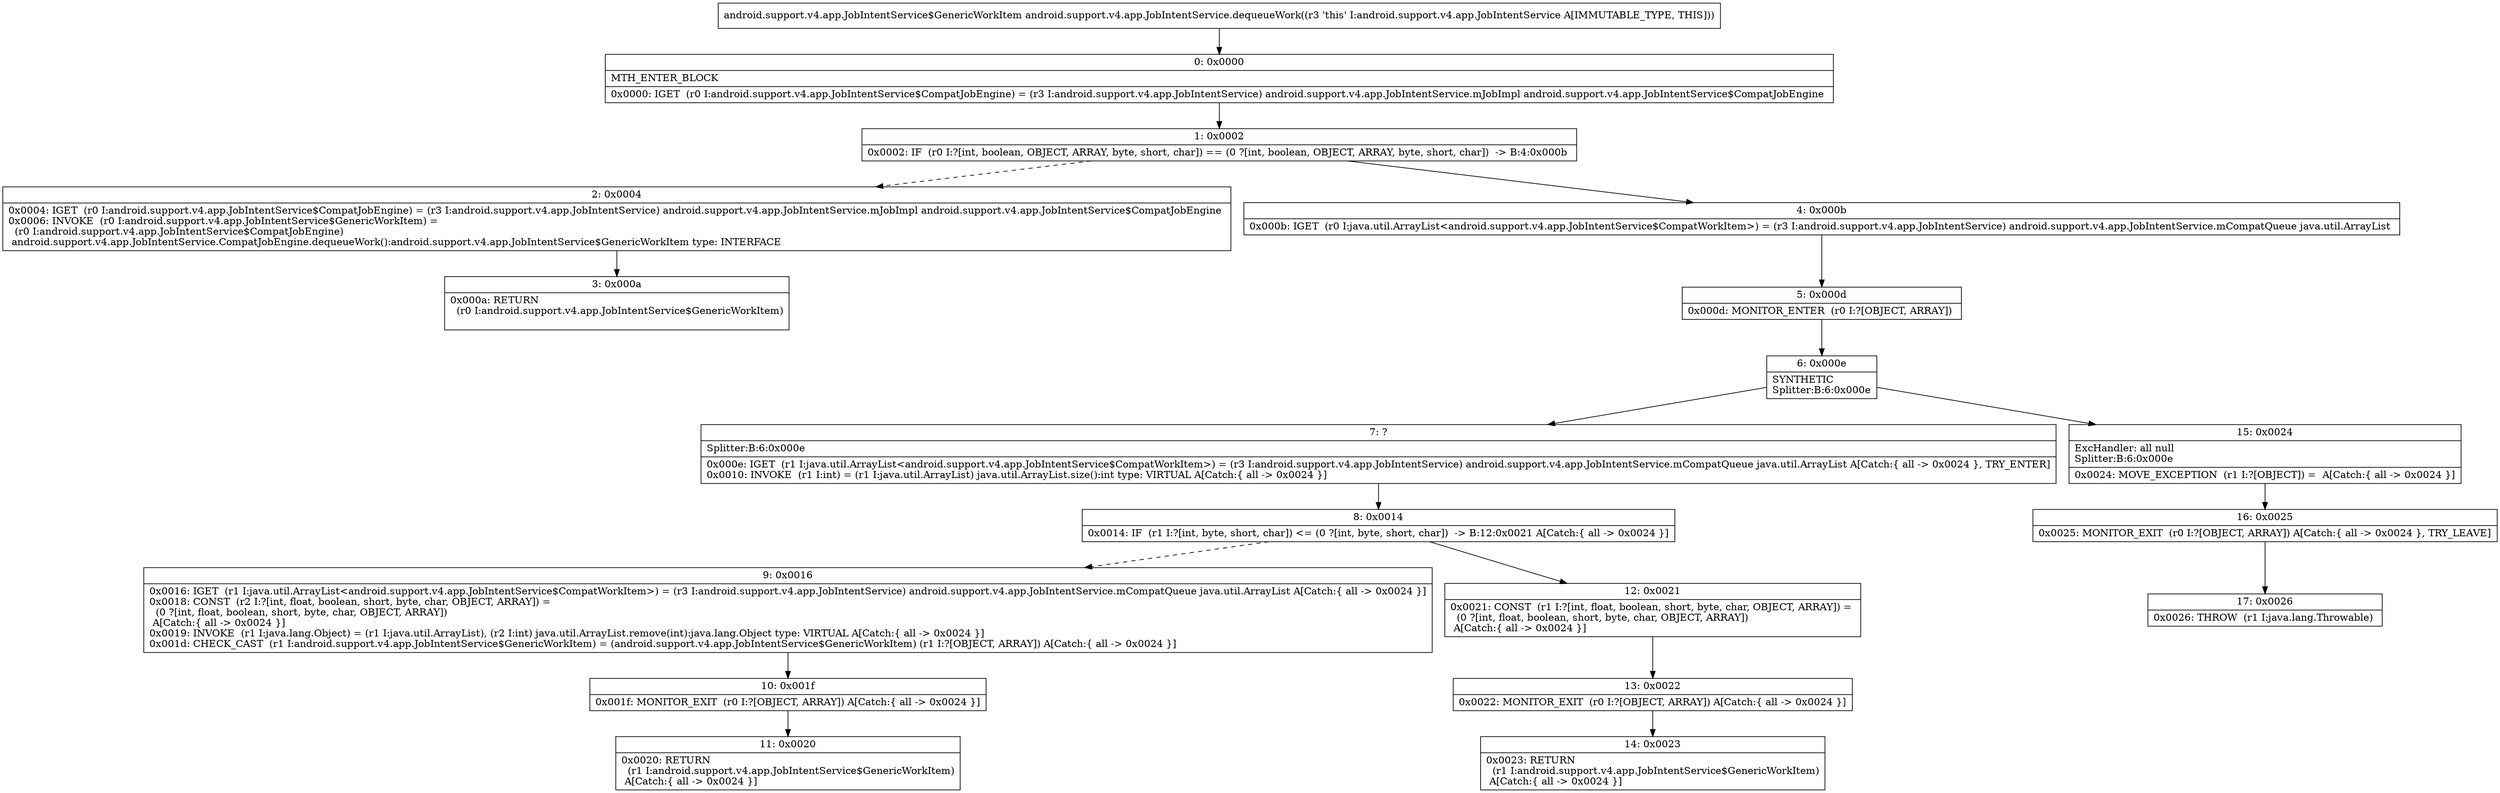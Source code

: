 digraph "CFG forandroid.support.v4.app.JobIntentService.dequeueWork()Landroid\/support\/v4\/app\/JobIntentService$GenericWorkItem;" {
Node_0 [shape=record,label="{0\:\ 0x0000|MTH_ENTER_BLOCK\l|0x0000: IGET  (r0 I:android.support.v4.app.JobIntentService$CompatJobEngine) = (r3 I:android.support.v4.app.JobIntentService) android.support.v4.app.JobIntentService.mJobImpl android.support.v4.app.JobIntentService$CompatJobEngine \l}"];
Node_1 [shape=record,label="{1\:\ 0x0002|0x0002: IF  (r0 I:?[int, boolean, OBJECT, ARRAY, byte, short, char]) == (0 ?[int, boolean, OBJECT, ARRAY, byte, short, char])  \-\> B:4:0x000b \l}"];
Node_2 [shape=record,label="{2\:\ 0x0004|0x0004: IGET  (r0 I:android.support.v4.app.JobIntentService$CompatJobEngine) = (r3 I:android.support.v4.app.JobIntentService) android.support.v4.app.JobIntentService.mJobImpl android.support.v4.app.JobIntentService$CompatJobEngine \l0x0006: INVOKE  (r0 I:android.support.v4.app.JobIntentService$GenericWorkItem) = \l  (r0 I:android.support.v4.app.JobIntentService$CompatJobEngine)\l android.support.v4.app.JobIntentService.CompatJobEngine.dequeueWork():android.support.v4.app.JobIntentService$GenericWorkItem type: INTERFACE \l}"];
Node_3 [shape=record,label="{3\:\ 0x000a|0x000a: RETURN  \l  (r0 I:android.support.v4.app.JobIntentService$GenericWorkItem)\l \l}"];
Node_4 [shape=record,label="{4\:\ 0x000b|0x000b: IGET  (r0 I:java.util.ArrayList\<android.support.v4.app.JobIntentService$CompatWorkItem\>) = (r3 I:android.support.v4.app.JobIntentService) android.support.v4.app.JobIntentService.mCompatQueue java.util.ArrayList \l}"];
Node_5 [shape=record,label="{5\:\ 0x000d|0x000d: MONITOR_ENTER  (r0 I:?[OBJECT, ARRAY]) \l}"];
Node_6 [shape=record,label="{6\:\ 0x000e|SYNTHETIC\lSplitter:B:6:0x000e\l}"];
Node_7 [shape=record,label="{7\:\ ?|Splitter:B:6:0x000e\l|0x000e: IGET  (r1 I:java.util.ArrayList\<android.support.v4.app.JobIntentService$CompatWorkItem\>) = (r3 I:android.support.v4.app.JobIntentService) android.support.v4.app.JobIntentService.mCompatQueue java.util.ArrayList A[Catch:\{ all \-\> 0x0024 \}, TRY_ENTER]\l0x0010: INVOKE  (r1 I:int) = (r1 I:java.util.ArrayList) java.util.ArrayList.size():int type: VIRTUAL A[Catch:\{ all \-\> 0x0024 \}]\l}"];
Node_8 [shape=record,label="{8\:\ 0x0014|0x0014: IF  (r1 I:?[int, byte, short, char]) \<= (0 ?[int, byte, short, char])  \-\> B:12:0x0021 A[Catch:\{ all \-\> 0x0024 \}]\l}"];
Node_9 [shape=record,label="{9\:\ 0x0016|0x0016: IGET  (r1 I:java.util.ArrayList\<android.support.v4.app.JobIntentService$CompatWorkItem\>) = (r3 I:android.support.v4.app.JobIntentService) android.support.v4.app.JobIntentService.mCompatQueue java.util.ArrayList A[Catch:\{ all \-\> 0x0024 \}]\l0x0018: CONST  (r2 I:?[int, float, boolean, short, byte, char, OBJECT, ARRAY]) = \l  (0 ?[int, float, boolean, short, byte, char, OBJECT, ARRAY])\l A[Catch:\{ all \-\> 0x0024 \}]\l0x0019: INVOKE  (r1 I:java.lang.Object) = (r1 I:java.util.ArrayList), (r2 I:int) java.util.ArrayList.remove(int):java.lang.Object type: VIRTUAL A[Catch:\{ all \-\> 0x0024 \}]\l0x001d: CHECK_CAST  (r1 I:android.support.v4.app.JobIntentService$GenericWorkItem) = (android.support.v4.app.JobIntentService$GenericWorkItem) (r1 I:?[OBJECT, ARRAY]) A[Catch:\{ all \-\> 0x0024 \}]\l}"];
Node_10 [shape=record,label="{10\:\ 0x001f|0x001f: MONITOR_EXIT  (r0 I:?[OBJECT, ARRAY]) A[Catch:\{ all \-\> 0x0024 \}]\l}"];
Node_11 [shape=record,label="{11\:\ 0x0020|0x0020: RETURN  \l  (r1 I:android.support.v4.app.JobIntentService$GenericWorkItem)\l A[Catch:\{ all \-\> 0x0024 \}]\l}"];
Node_12 [shape=record,label="{12\:\ 0x0021|0x0021: CONST  (r1 I:?[int, float, boolean, short, byte, char, OBJECT, ARRAY]) = \l  (0 ?[int, float, boolean, short, byte, char, OBJECT, ARRAY])\l A[Catch:\{ all \-\> 0x0024 \}]\l}"];
Node_13 [shape=record,label="{13\:\ 0x0022|0x0022: MONITOR_EXIT  (r0 I:?[OBJECT, ARRAY]) A[Catch:\{ all \-\> 0x0024 \}]\l}"];
Node_14 [shape=record,label="{14\:\ 0x0023|0x0023: RETURN  \l  (r1 I:android.support.v4.app.JobIntentService$GenericWorkItem)\l A[Catch:\{ all \-\> 0x0024 \}]\l}"];
Node_15 [shape=record,label="{15\:\ 0x0024|ExcHandler: all null\lSplitter:B:6:0x000e\l|0x0024: MOVE_EXCEPTION  (r1 I:?[OBJECT]) =  A[Catch:\{ all \-\> 0x0024 \}]\l}"];
Node_16 [shape=record,label="{16\:\ 0x0025|0x0025: MONITOR_EXIT  (r0 I:?[OBJECT, ARRAY]) A[Catch:\{ all \-\> 0x0024 \}, TRY_LEAVE]\l}"];
Node_17 [shape=record,label="{17\:\ 0x0026|0x0026: THROW  (r1 I:java.lang.Throwable) \l}"];
MethodNode[shape=record,label="{android.support.v4.app.JobIntentService$GenericWorkItem android.support.v4.app.JobIntentService.dequeueWork((r3 'this' I:android.support.v4.app.JobIntentService A[IMMUTABLE_TYPE, THIS])) }"];
MethodNode -> Node_0;
Node_0 -> Node_1;
Node_1 -> Node_2[style=dashed];
Node_1 -> Node_4;
Node_2 -> Node_3;
Node_4 -> Node_5;
Node_5 -> Node_6;
Node_6 -> Node_7;
Node_6 -> Node_15;
Node_7 -> Node_8;
Node_8 -> Node_9[style=dashed];
Node_8 -> Node_12;
Node_9 -> Node_10;
Node_10 -> Node_11;
Node_12 -> Node_13;
Node_13 -> Node_14;
Node_15 -> Node_16;
Node_16 -> Node_17;
}

